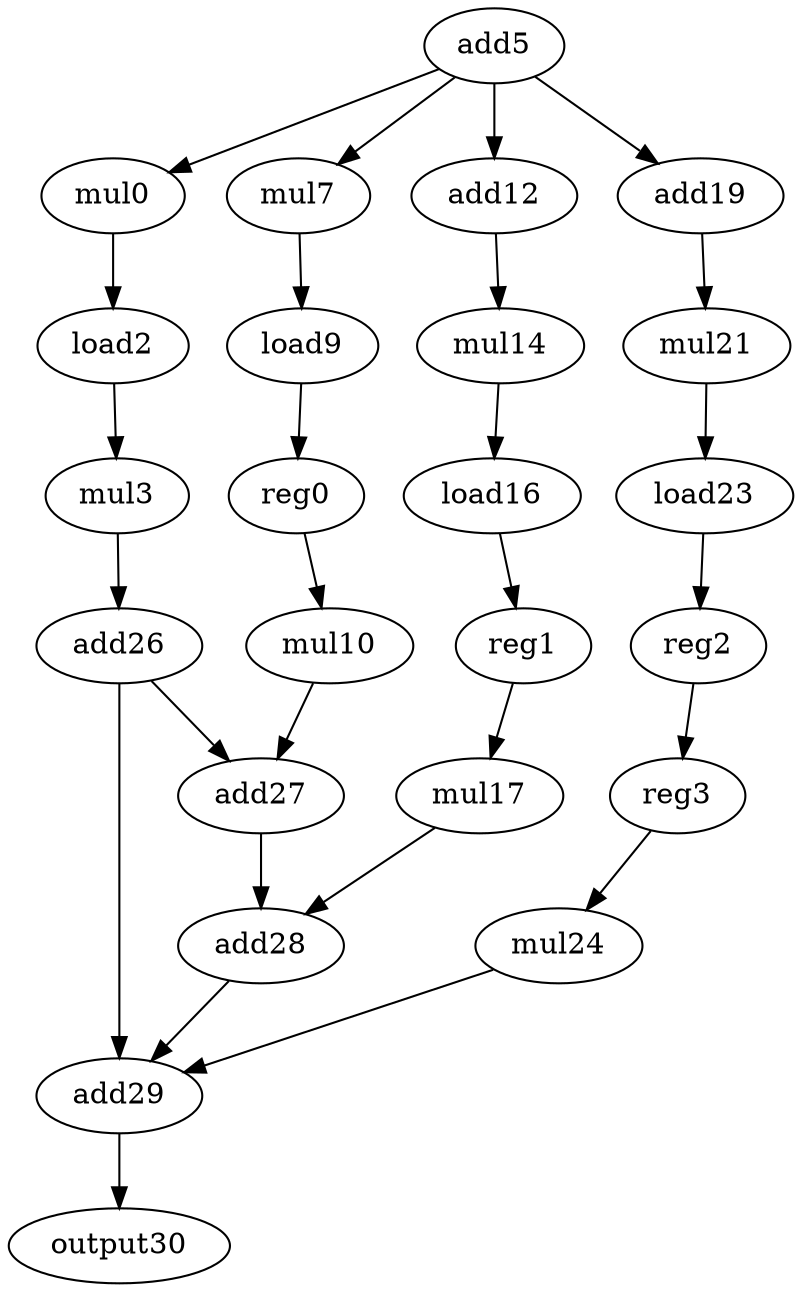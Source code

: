 digraph G {
    mul0;
    load2;
    mul3;
    add26;
    add5;
    mul7;
    add12;
    add19;
    load9;
    reg0;
    mul10;
    add27;
    mul14;
    load16;
    reg1;
    mul17;
    add28;
    mul21;
    load23;
    reg2;
    mul24;
    add29;
    output30;
    reg3;
    mul0 -> load2 [weight=2];
    load2 -> mul3 [weight=0];
    mul3 -> add26 [weight=0];
    add26 -> add27 [weight=0];
    add26 -> add29 [weight=2];
    add5 -> mul7 [weight=0];
    add5 -> mul0 [weight=0];
    add5 -> add12 [weight=1];
    add5 -> add19 [weight=0];
    mul7 -> load9 [weight=0];
    add12 -> mul14 [weight=0];
    add19 -> mul21 [weight=0];
    load9 -> reg0 [weight=0];
    reg0 -> mul10 [weight=0];
    mul10 -> add27 [weight=0];
    add27 -> add28 [weight=3];
    mul14 -> load16 [weight=0];
    load16 -> reg1 [weight=0];
    reg1 -> mul17 [weight=0];
    mul17 -> add28 [weight=0];
    add28 -> add29 [weight=1];
    mul21 -> load23 [weight=0];
    load23 -> reg2 [weight=0];
    reg2 -> reg3 [weight=0];
    mul24 -> add29 [weight=0];
    add29 -> output30 [weight=0];
    reg3 -> mul24 [weight=0];
}
